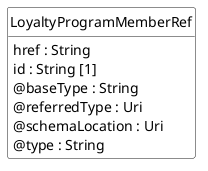 @startuml
hide circle
hide methods
hide stereotype
show <<Enumeration>> stereotype
skinparam class {
   BackgroundColor<<Enumeration>> #E6F5F7
   BackgroundColor<<Ref>> #FFFFE0
   BackgroundColor<<Pivot>> #FFFFFFF
   BackgroundColor<<SimpleType>> #E2F0DA
   BackgroundColor #FCF2E3
}

class LoyaltyProgramMemberRef <<Pivot>> {
    href : String
    id : String [1]
    @baseType : String
    @referredType : Uri
    @schemaLocation : Uri
    @type : String
}


@enduml